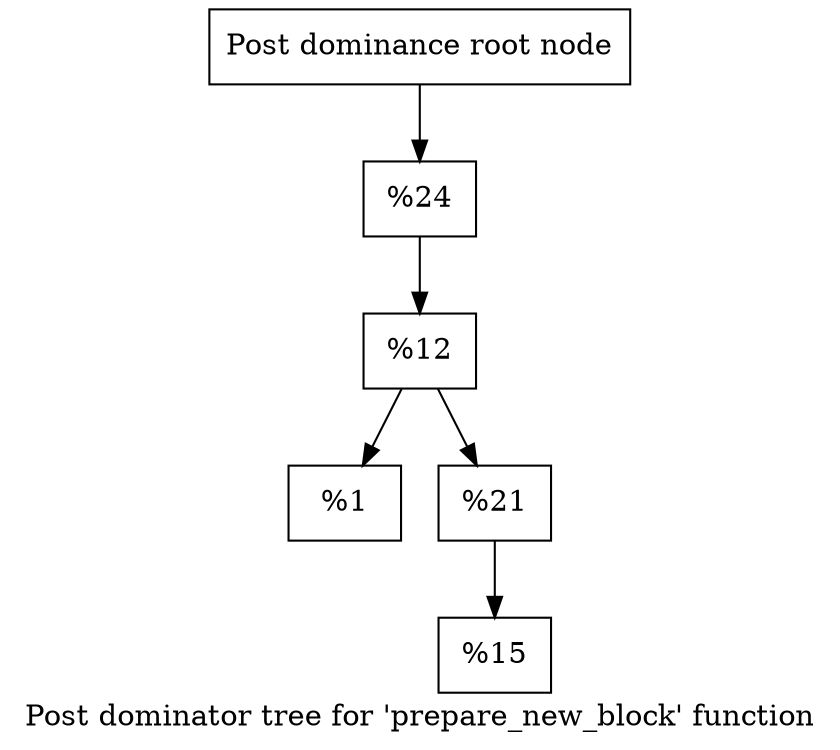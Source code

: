 digraph "Post dominator tree for 'prepare_new_block' function" {
	label="Post dominator tree for 'prepare_new_block' function";

	Node0xfb59c0 [shape=record,label="{Post dominance root node}"];
	Node0xfb59c0 -> Node0xfb5980;
	Node0xfb5980 [shape=record,label="{%24}"];
	Node0xfb5980 -> Node0xfb5ac0;
	Node0xfb5ac0 [shape=record,label="{%12}"];
	Node0xfb5ac0 -> Node0xfb5a00;
	Node0xfb5ac0 -> Node0x1357830;
	Node0xfb5a00 [shape=record,label="{%1}"];
	Node0x1357830 [shape=record,label="{%21}"];
	Node0x1357830 -> Node0xfb5b60;
	Node0xfb5b60 [shape=record,label="{%15}"];
}
